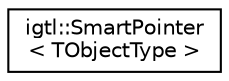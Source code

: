 digraph "Graphical Class Hierarchy"
{
  edge [fontname="Helvetica",fontsize="10",labelfontname="Helvetica",labelfontsize="10"];
  node [fontname="Helvetica",fontsize="10",shape=record];
  rankdir="LR";
  Node1 [label="igtl::SmartPointer\l\< TObjectType \>",height=0.2,width=0.4,color="black", fillcolor="white", style="filled",URL="$classigtl_1_1SmartPointer.html",tooltip="Implements transparent reference counting. "];
}
